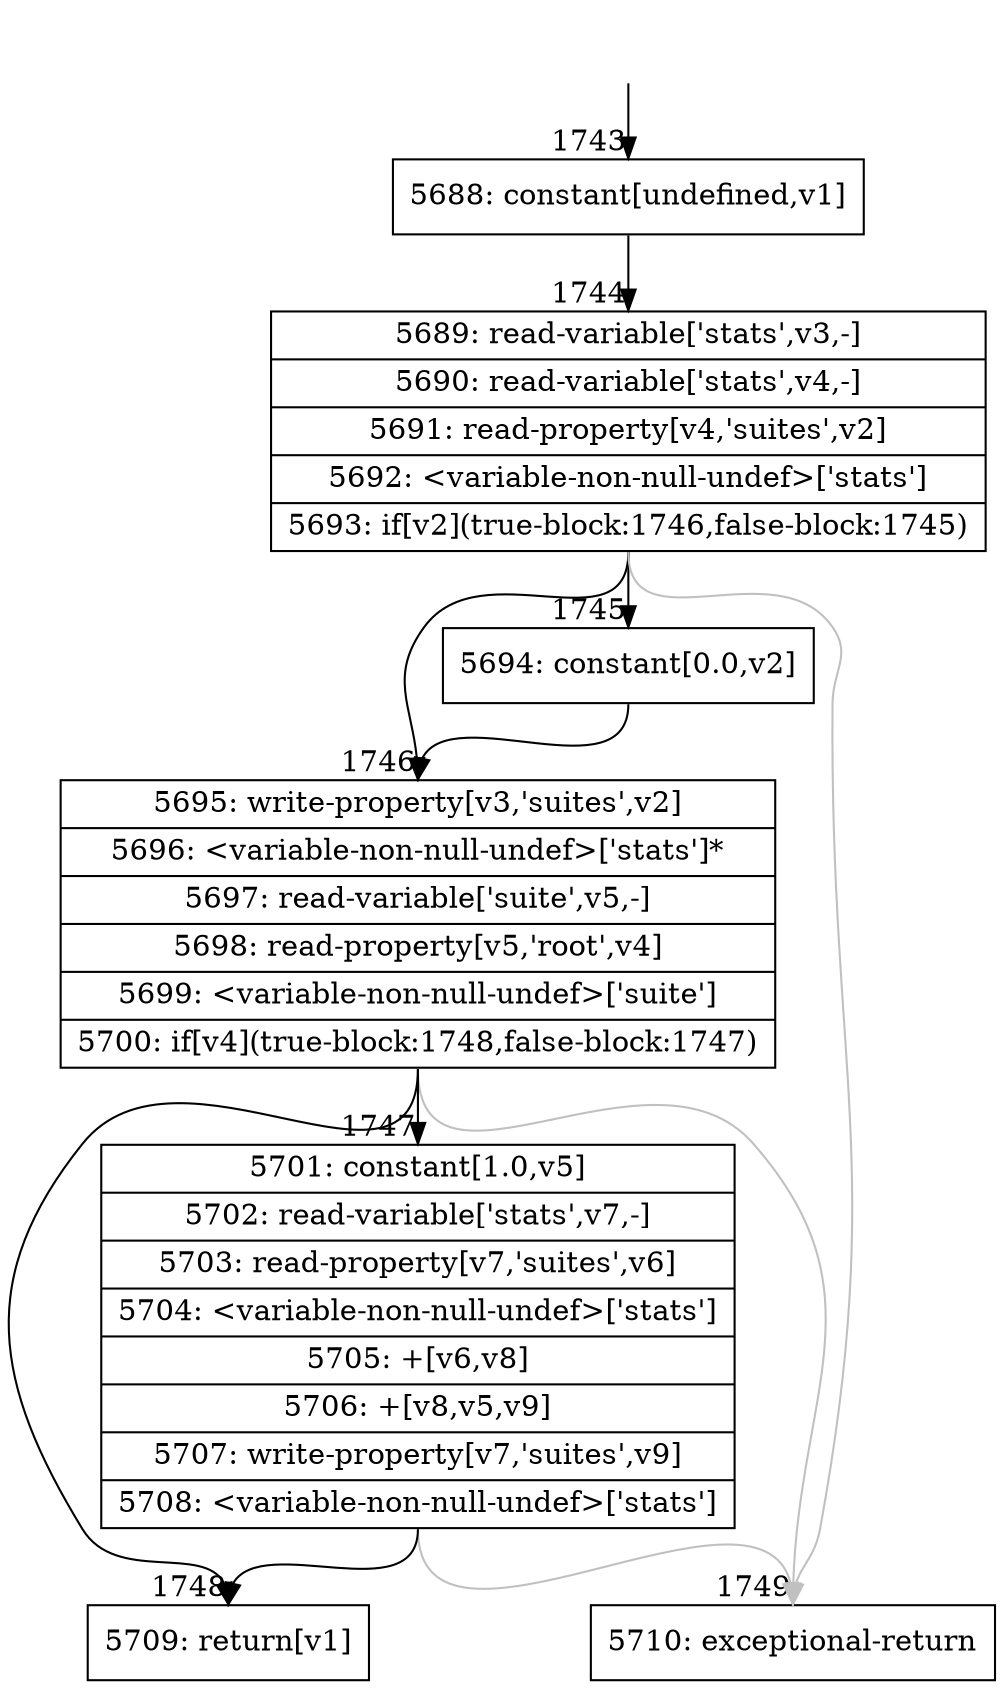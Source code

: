 digraph {
rankdir="TD"
BB_entry162[shape=none,label=""];
BB_entry162 -> BB1743 [tailport=s, headport=n, headlabel="    1743"]
BB1743 [shape=record label="{5688: constant[undefined,v1]}" ] 
BB1743 -> BB1744 [tailport=s, headport=n, headlabel="      1744"]
BB1744 [shape=record label="{5689: read-variable['stats',v3,-]|5690: read-variable['stats',v4,-]|5691: read-property[v4,'suites',v2]|5692: \<variable-non-null-undef\>['stats']|5693: if[v2](true-block:1746,false-block:1745)}" ] 
BB1744 -> BB1746 [tailport=s, headport=n, headlabel="      1746"]
BB1744 -> BB1745 [tailport=s, headport=n, headlabel="      1745"]
BB1744 -> BB1749 [tailport=s, headport=n, color=gray, headlabel="      1749"]
BB1745 [shape=record label="{5694: constant[0.0,v2]}" ] 
BB1745 -> BB1746 [tailport=s, headport=n]
BB1746 [shape=record label="{5695: write-property[v3,'suites',v2]|5696: \<variable-non-null-undef\>['stats']*|5697: read-variable['suite',v5,-]|5698: read-property[v5,'root',v4]|5699: \<variable-non-null-undef\>['suite']|5700: if[v4](true-block:1748,false-block:1747)}" ] 
BB1746 -> BB1748 [tailport=s, headport=n, headlabel="      1748"]
BB1746 -> BB1747 [tailport=s, headport=n, headlabel="      1747"]
BB1746 -> BB1749 [tailport=s, headport=n, color=gray]
BB1747 [shape=record label="{5701: constant[1.0,v5]|5702: read-variable['stats',v7,-]|5703: read-property[v7,'suites',v6]|5704: \<variable-non-null-undef\>['stats']|5705: +[v6,v8]|5706: +[v8,v5,v9]|5707: write-property[v7,'suites',v9]|5708: \<variable-non-null-undef\>['stats']}" ] 
BB1747 -> BB1748 [tailport=s, headport=n]
BB1747 -> BB1749 [tailport=s, headport=n, color=gray]
BB1748 [shape=record label="{5709: return[v1]}" ] 
BB1749 [shape=record label="{5710: exceptional-return}" ] 
//#$~ 2231
}
